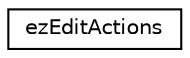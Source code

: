 digraph "Graphical Class Hierarchy"
{
 // LATEX_PDF_SIZE
  edge [fontname="Helvetica",fontsize="10",labelfontname="Helvetica",labelfontsize="10"];
  node [fontname="Helvetica",fontsize="10",shape=record];
  rankdir="LR";
  Node0 [label="ezEditActions",height=0.2,width=0.4,color="black", fillcolor="white", style="filled",URL="$dc/d31/classez_edit_actions.htm",tooltip=" "];
}
